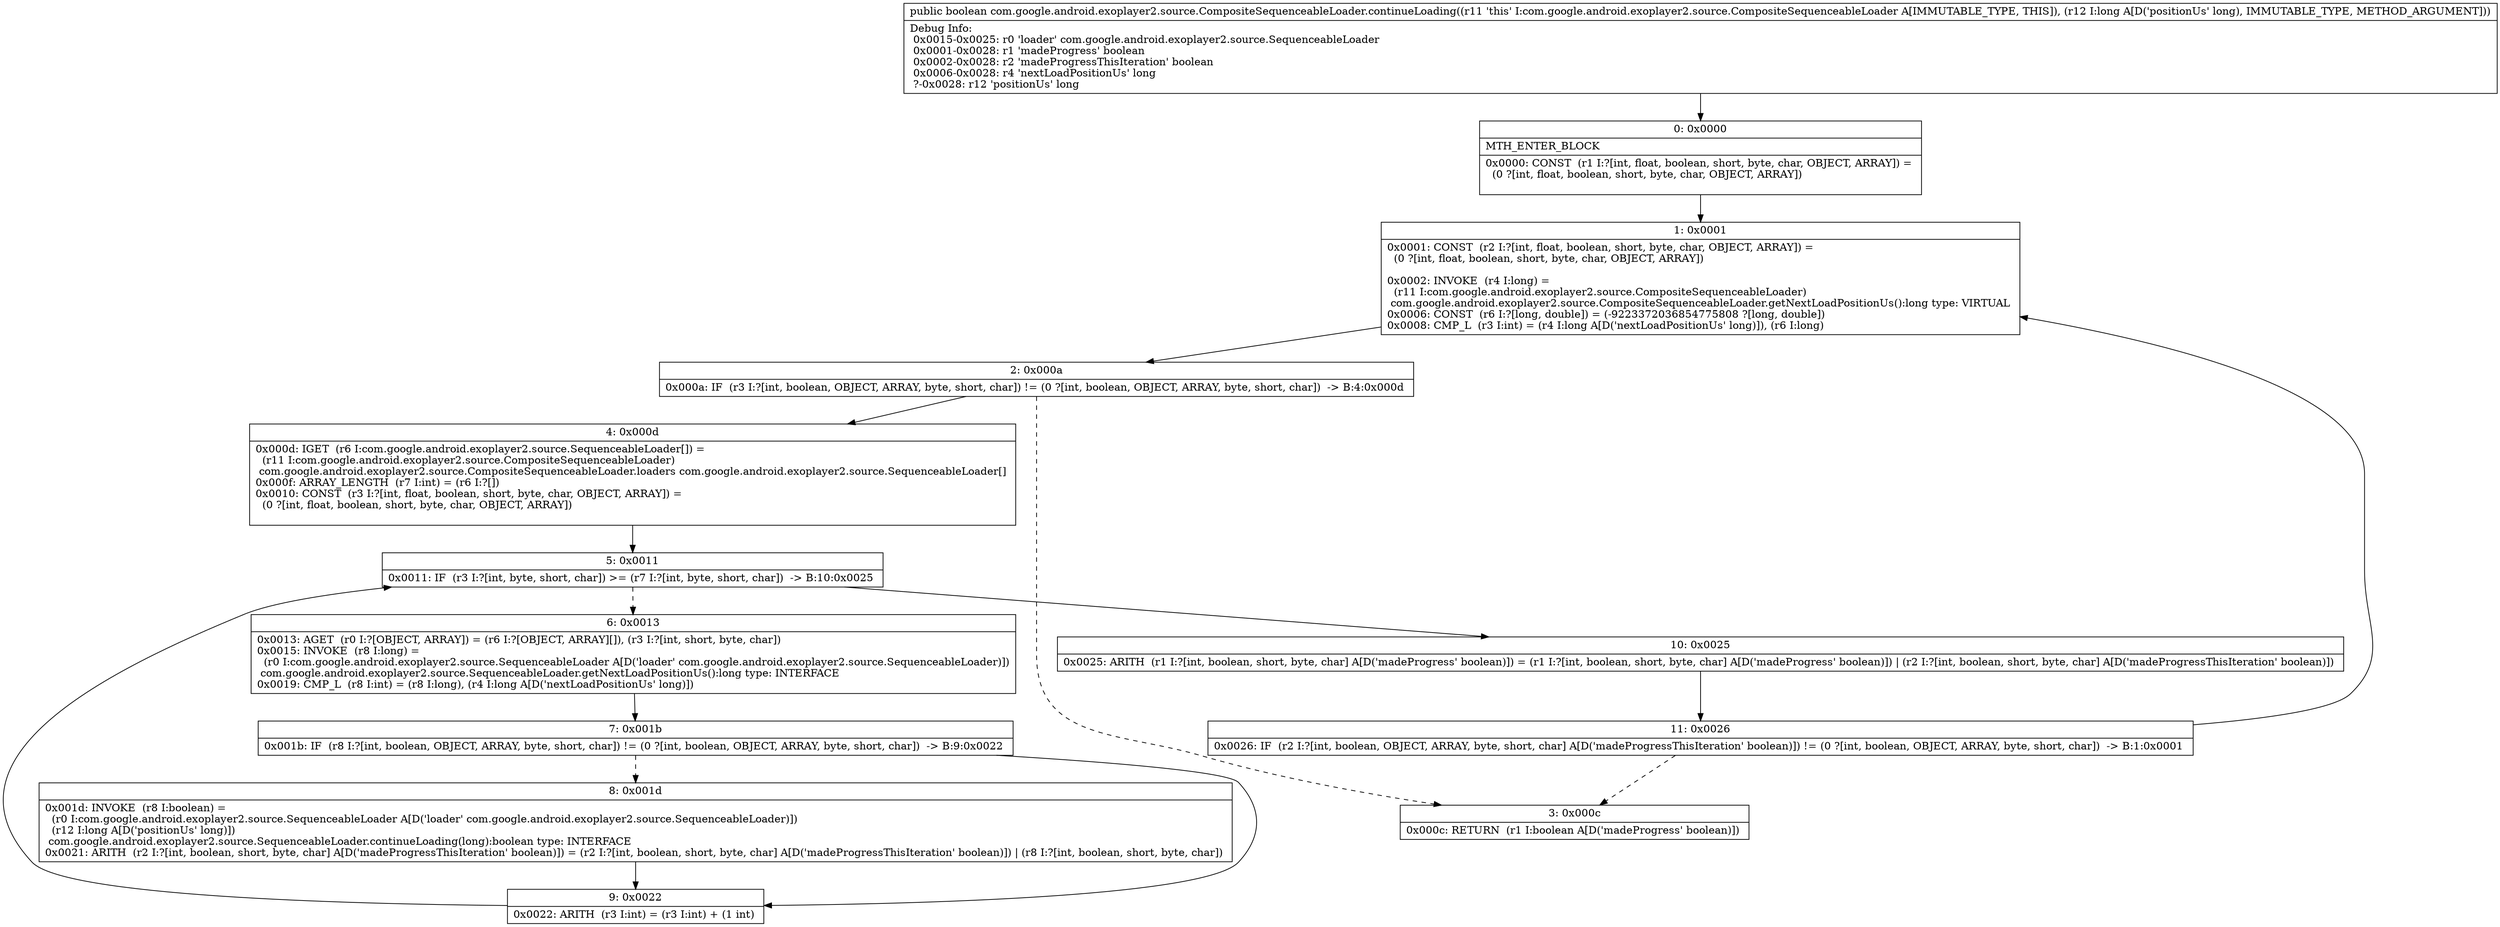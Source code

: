 digraph "CFG forcom.google.android.exoplayer2.source.CompositeSequenceableLoader.continueLoading(J)Z" {
Node_0 [shape=record,label="{0\:\ 0x0000|MTH_ENTER_BLOCK\l|0x0000: CONST  (r1 I:?[int, float, boolean, short, byte, char, OBJECT, ARRAY]) = \l  (0 ?[int, float, boolean, short, byte, char, OBJECT, ARRAY])\l \l}"];
Node_1 [shape=record,label="{1\:\ 0x0001|0x0001: CONST  (r2 I:?[int, float, boolean, short, byte, char, OBJECT, ARRAY]) = \l  (0 ?[int, float, boolean, short, byte, char, OBJECT, ARRAY])\l \l0x0002: INVOKE  (r4 I:long) = \l  (r11 I:com.google.android.exoplayer2.source.CompositeSequenceableLoader)\l com.google.android.exoplayer2.source.CompositeSequenceableLoader.getNextLoadPositionUs():long type: VIRTUAL \l0x0006: CONST  (r6 I:?[long, double]) = (\-9223372036854775808 ?[long, double]) \l0x0008: CMP_L  (r3 I:int) = (r4 I:long A[D('nextLoadPositionUs' long)]), (r6 I:long) \l}"];
Node_2 [shape=record,label="{2\:\ 0x000a|0x000a: IF  (r3 I:?[int, boolean, OBJECT, ARRAY, byte, short, char]) != (0 ?[int, boolean, OBJECT, ARRAY, byte, short, char])  \-\> B:4:0x000d \l}"];
Node_3 [shape=record,label="{3\:\ 0x000c|0x000c: RETURN  (r1 I:boolean A[D('madeProgress' boolean)]) \l}"];
Node_4 [shape=record,label="{4\:\ 0x000d|0x000d: IGET  (r6 I:com.google.android.exoplayer2.source.SequenceableLoader[]) = \l  (r11 I:com.google.android.exoplayer2.source.CompositeSequenceableLoader)\l com.google.android.exoplayer2.source.CompositeSequenceableLoader.loaders com.google.android.exoplayer2.source.SequenceableLoader[] \l0x000f: ARRAY_LENGTH  (r7 I:int) = (r6 I:?[]) \l0x0010: CONST  (r3 I:?[int, float, boolean, short, byte, char, OBJECT, ARRAY]) = \l  (0 ?[int, float, boolean, short, byte, char, OBJECT, ARRAY])\l \l}"];
Node_5 [shape=record,label="{5\:\ 0x0011|0x0011: IF  (r3 I:?[int, byte, short, char]) \>= (r7 I:?[int, byte, short, char])  \-\> B:10:0x0025 \l}"];
Node_6 [shape=record,label="{6\:\ 0x0013|0x0013: AGET  (r0 I:?[OBJECT, ARRAY]) = (r6 I:?[OBJECT, ARRAY][]), (r3 I:?[int, short, byte, char]) \l0x0015: INVOKE  (r8 I:long) = \l  (r0 I:com.google.android.exoplayer2.source.SequenceableLoader A[D('loader' com.google.android.exoplayer2.source.SequenceableLoader)])\l com.google.android.exoplayer2.source.SequenceableLoader.getNextLoadPositionUs():long type: INTERFACE \l0x0019: CMP_L  (r8 I:int) = (r8 I:long), (r4 I:long A[D('nextLoadPositionUs' long)]) \l}"];
Node_7 [shape=record,label="{7\:\ 0x001b|0x001b: IF  (r8 I:?[int, boolean, OBJECT, ARRAY, byte, short, char]) != (0 ?[int, boolean, OBJECT, ARRAY, byte, short, char])  \-\> B:9:0x0022 \l}"];
Node_8 [shape=record,label="{8\:\ 0x001d|0x001d: INVOKE  (r8 I:boolean) = \l  (r0 I:com.google.android.exoplayer2.source.SequenceableLoader A[D('loader' com.google.android.exoplayer2.source.SequenceableLoader)])\l  (r12 I:long A[D('positionUs' long)])\l com.google.android.exoplayer2.source.SequenceableLoader.continueLoading(long):boolean type: INTERFACE \l0x0021: ARITH  (r2 I:?[int, boolean, short, byte, char] A[D('madeProgressThisIteration' boolean)]) = (r2 I:?[int, boolean, short, byte, char] A[D('madeProgressThisIteration' boolean)]) \| (r8 I:?[int, boolean, short, byte, char]) \l}"];
Node_9 [shape=record,label="{9\:\ 0x0022|0x0022: ARITH  (r3 I:int) = (r3 I:int) + (1 int) \l}"];
Node_10 [shape=record,label="{10\:\ 0x0025|0x0025: ARITH  (r1 I:?[int, boolean, short, byte, char] A[D('madeProgress' boolean)]) = (r1 I:?[int, boolean, short, byte, char] A[D('madeProgress' boolean)]) \| (r2 I:?[int, boolean, short, byte, char] A[D('madeProgressThisIteration' boolean)]) \l}"];
Node_11 [shape=record,label="{11\:\ 0x0026|0x0026: IF  (r2 I:?[int, boolean, OBJECT, ARRAY, byte, short, char] A[D('madeProgressThisIteration' boolean)]) != (0 ?[int, boolean, OBJECT, ARRAY, byte, short, char])  \-\> B:1:0x0001 \l}"];
MethodNode[shape=record,label="{public boolean com.google.android.exoplayer2.source.CompositeSequenceableLoader.continueLoading((r11 'this' I:com.google.android.exoplayer2.source.CompositeSequenceableLoader A[IMMUTABLE_TYPE, THIS]), (r12 I:long A[D('positionUs' long), IMMUTABLE_TYPE, METHOD_ARGUMENT]))  | Debug Info:\l  0x0015\-0x0025: r0 'loader' com.google.android.exoplayer2.source.SequenceableLoader\l  0x0001\-0x0028: r1 'madeProgress' boolean\l  0x0002\-0x0028: r2 'madeProgressThisIteration' boolean\l  0x0006\-0x0028: r4 'nextLoadPositionUs' long\l  ?\-0x0028: r12 'positionUs' long\l}"];
MethodNode -> Node_0;
Node_0 -> Node_1;
Node_1 -> Node_2;
Node_2 -> Node_3[style=dashed];
Node_2 -> Node_4;
Node_4 -> Node_5;
Node_5 -> Node_6[style=dashed];
Node_5 -> Node_10;
Node_6 -> Node_7;
Node_7 -> Node_8[style=dashed];
Node_7 -> Node_9;
Node_8 -> Node_9;
Node_9 -> Node_5;
Node_10 -> Node_11;
Node_11 -> Node_1;
Node_11 -> Node_3[style=dashed];
}

